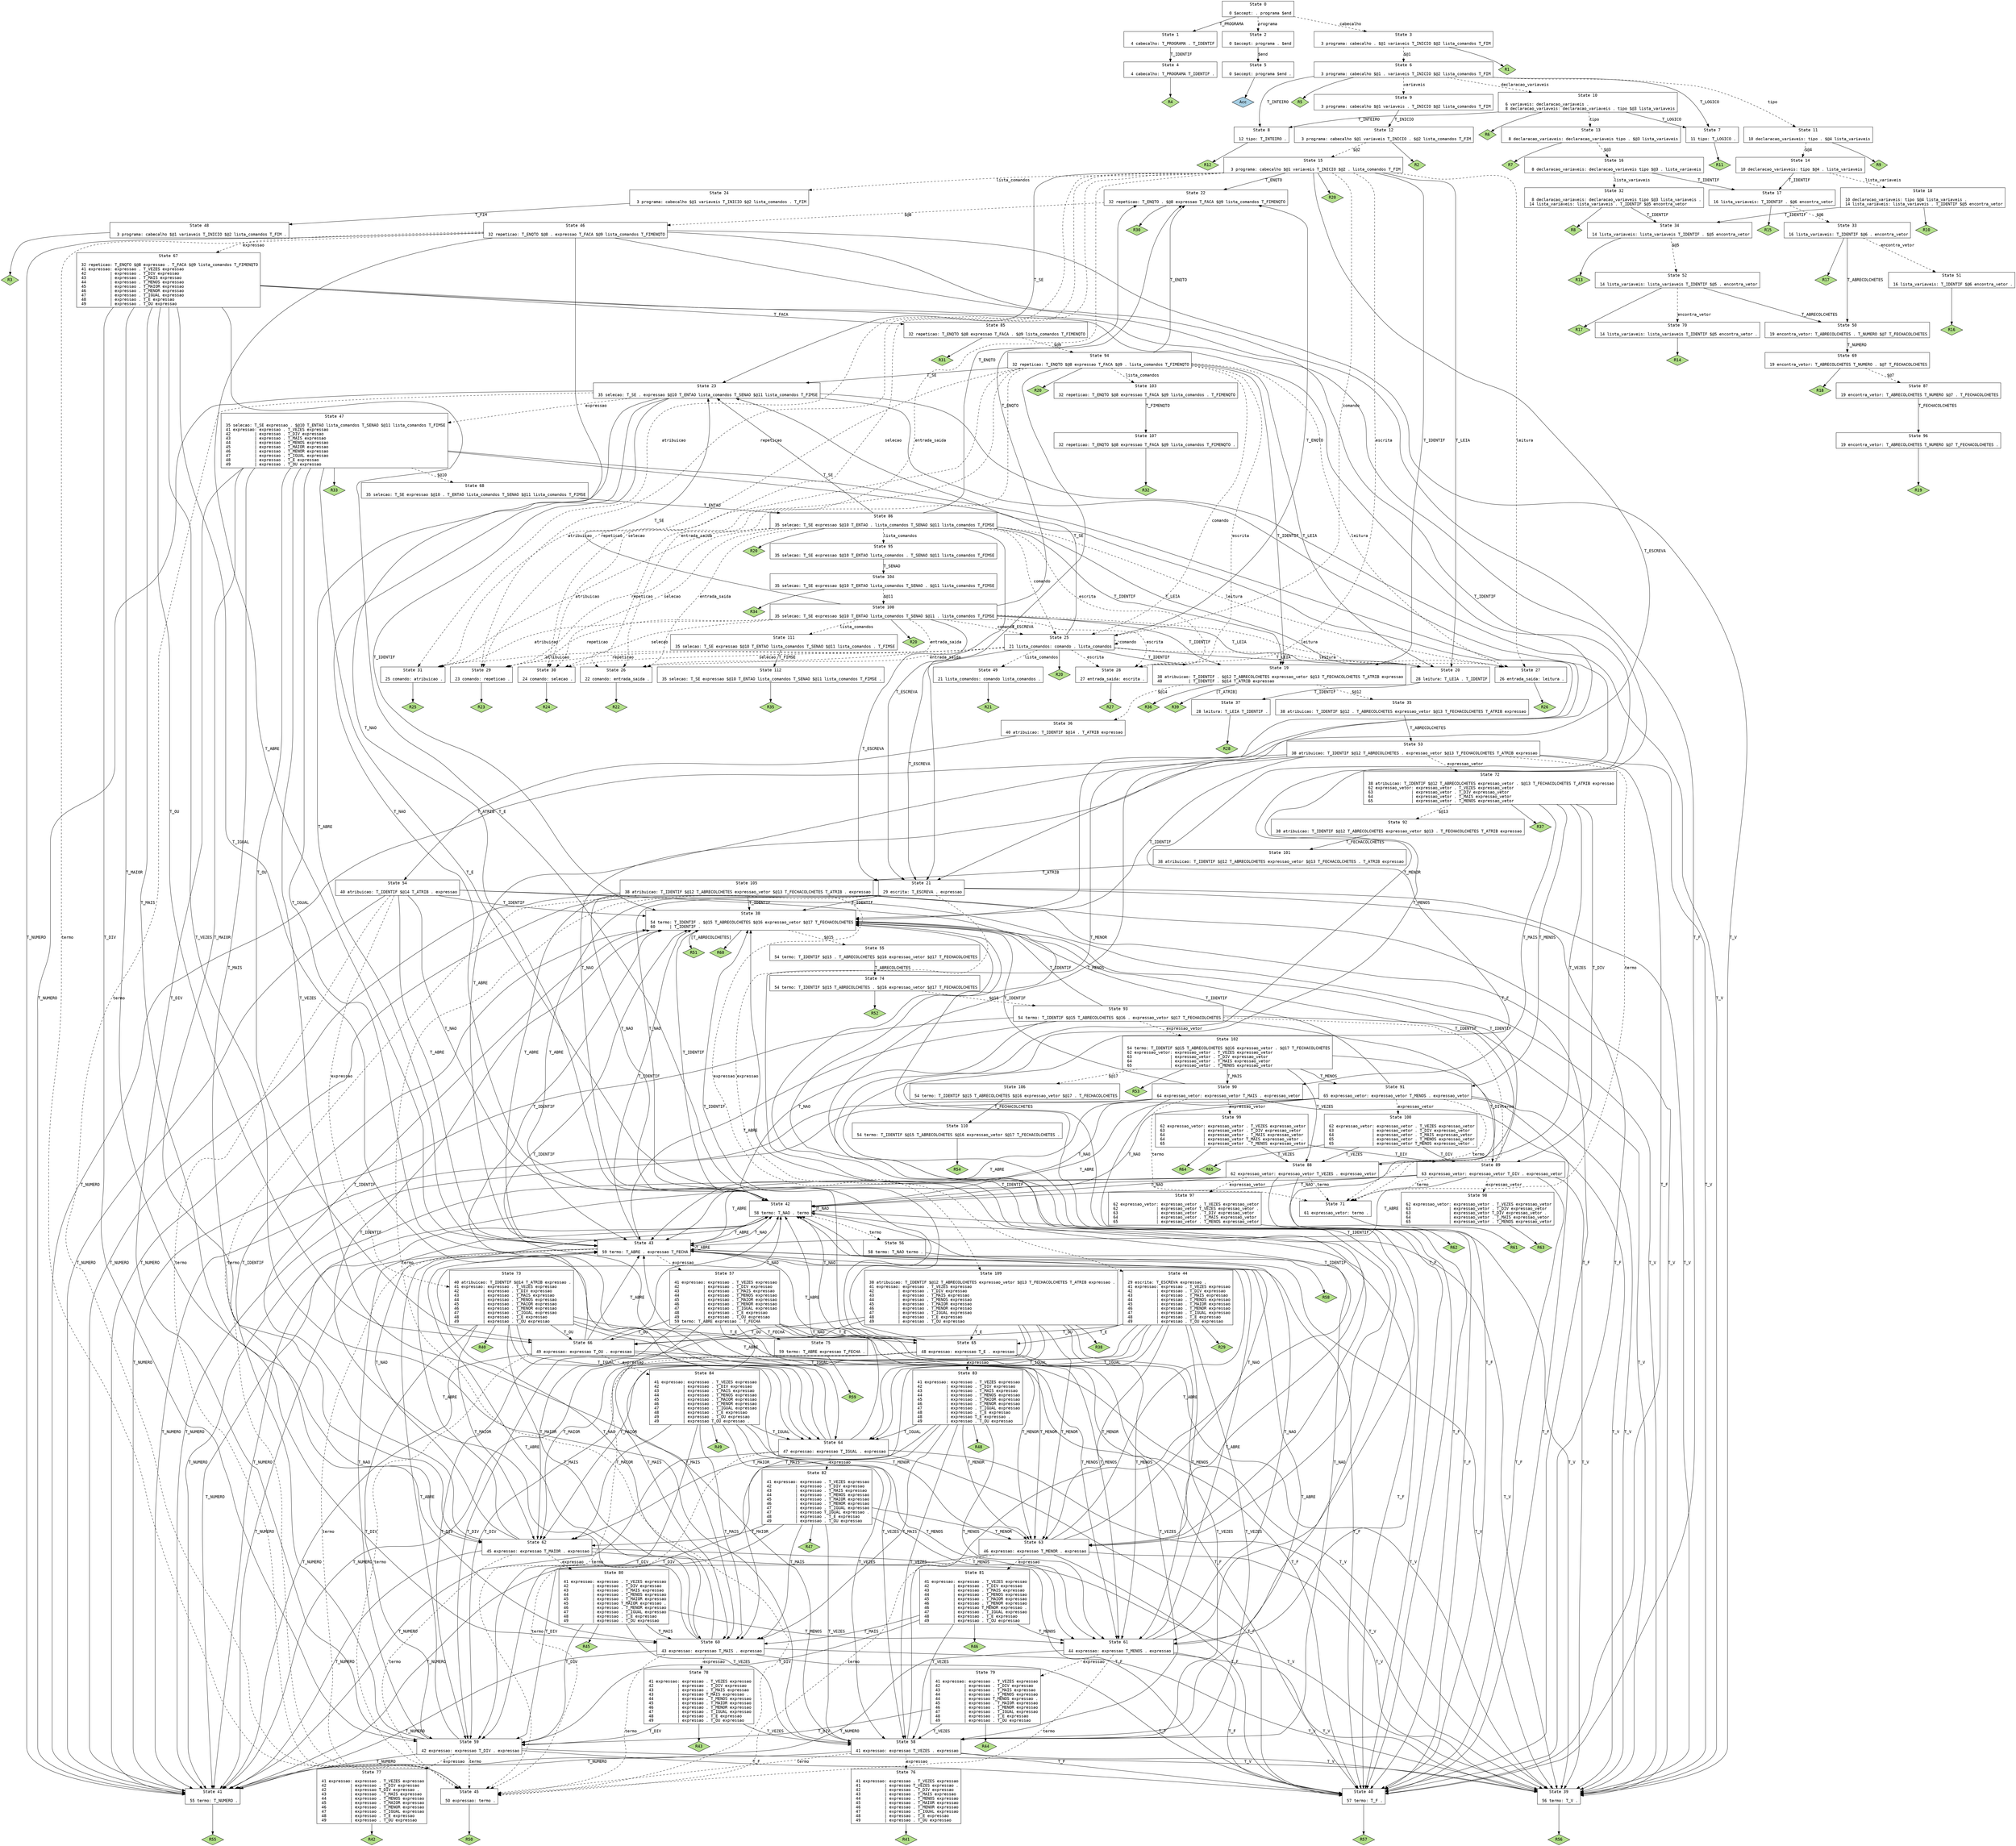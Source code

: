 // Gerado por GNU Bison 3.0.2.
// Reportar erros para <bug-bison@gnu.org>.
// página inicial: <http://www.gnu.org/software/bison/>.

digraph "sintatico.y"
{
  node [fontname = courier, shape = box, colorscheme = paired6]
  edge [fontname = courier]

  0 [label="State 0\n\l  0 $accept: . programa $end\l"]
  0 -> 1 [style=solid label="T_PROGRAMA"]
  0 -> 2 [style=dashed label="programa"]
  0 -> 3 [style=dashed label="cabecalho"]
  1 [label="State 1\n\l  4 cabecalho: T_PROGRAMA . T_IDENTIF\l"]
  1 -> 4 [style=solid label="T_IDENTIF"]
  2 [label="State 2\n\l  0 $accept: programa . $end\l"]
  2 -> 5 [style=solid label="$end"]
  3 [label="State 3\n\l  3 programa: cabecalho . $@1 variaveis T_INICIO $@2 lista_comandos T_FIM\l"]
  3 -> 6 [style=dashed label="$@1"]
  3 -> "3R1" [style=solid]
 "3R1" [label="R1", fillcolor=3, shape=diamond, style=filled]
  4 [label="State 4\n\l  4 cabecalho: T_PROGRAMA T_IDENTIF .\l"]
  4 -> "4R4" [style=solid]
 "4R4" [label="R4", fillcolor=3, shape=diamond, style=filled]
  5 [label="State 5\n\l  0 $accept: programa $end .\l"]
  5 -> "5R0" [style=solid]
 "5R0" [label="Acc", fillcolor=1, shape=diamond, style=filled]
  6 [label="State 6\n\l  3 programa: cabecalho $@1 . variaveis T_INICIO $@2 lista_comandos T_FIM\l"]
  6 -> 7 [style=solid label="T_LOGICO"]
  6 -> 8 [style=solid label="T_INTEIRO"]
  6 -> 9 [style=dashed label="variaveis"]
  6 -> 10 [style=dashed label="declaracao_variaveis"]
  6 -> 11 [style=dashed label="tipo"]
  6 -> "6R5" [style=solid]
 "6R5" [label="R5", fillcolor=3, shape=diamond, style=filled]
  7 [label="State 7\n\l 11 tipo: T_LOGICO .\l"]
  7 -> "7R11" [style=solid]
 "7R11" [label="R11", fillcolor=3, shape=diamond, style=filled]
  8 [label="State 8\n\l 12 tipo: T_INTEIRO .\l"]
  8 -> "8R12" [style=solid]
 "8R12" [label="R12", fillcolor=3, shape=diamond, style=filled]
  9 [label="State 9\n\l  3 programa: cabecalho $@1 variaveis . T_INICIO $@2 lista_comandos T_FIM\l"]
  9 -> 12 [style=solid label="T_INICIO"]
  10 [label="State 10\n\l  6 variaveis: declaracao_variaveis .\l  8 declaracao_variaveis: declaracao_variaveis . tipo $@3 lista_variaveis\l"]
  10 -> 7 [style=solid label="T_LOGICO"]
  10 -> 8 [style=solid label="T_INTEIRO"]
  10 -> 13 [style=dashed label="tipo"]
  10 -> "10R6" [style=solid]
 "10R6" [label="R6", fillcolor=3, shape=diamond, style=filled]
  11 [label="State 11\n\l 10 declaracao_variaveis: tipo . $@4 lista_variaveis\l"]
  11 -> 14 [style=dashed label="$@4"]
  11 -> "11R9" [style=solid]
 "11R9" [label="R9", fillcolor=3, shape=diamond, style=filled]
  12 [label="State 12\n\l  3 programa: cabecalho $@1 variaveis T_INICIO . $@2 lista_comandos T_FIM\l"]
  12 -> 15 [style=dashed label="$@2"]
  12 -> "12R2" [style=solid]
 "12R2" [label="R2", fillcolor=3, shape=diamond, style=filled]
  13 [label="State 13\n\l  8 declaracao_variaveis: declaracao_variaveis tipo . $@3 lista_variaveis\l"]
  13 -> 16 [style=dashed label="$@3"]
  13 -> "13R7" [style=solid]
 "13R7" [label="R7", fillcolor=3, shape=diamond, style=filled]
  14 [label="State 14\n\l 10 declaracao_variaveis: tipo $@4 . lista_variaveis\l"]
  14 -> 17 [style=solid label="T_IDENTIF"]
  14 -> 18 [style=dashed label="lista_variaveis"]
  15 [label="State 15\n\l  3 programa: cabecalho $@1 variaveis T_INICIO $@2 . lista_comandos T_FIM\l"]
  15 -> 19 [style=solid label="T_IDENTIF"]
  15 -> 20 [style=solid label="T_LEIA"]
  15 -> 21 [style=solid label="T_ESCREVA"]
  15 -> 22 [style=solid label="T_ENQTO"]
  15 -> 23 [style=solid label="T_SE"]
  15 -> 24 [style=dashed label="lista_comandos"]
  15 -> 25 [style=dashed label="comando"]
  15 -> 26 [style=dashed label="entrada_saida"]
  15 -> 27 [style=dashed label="leitura"]
  15 -> 28 [style=dashed label="escrita"]
  15 -> 29 [style=dashed label="repeticao"]
  15 -> 30 [style=dashed label="selecao"]
  15 -> 31 [style=dashed label="atribuicao"]
  15 -> "15R20" [style=solid]
 "15R20" [label="R20", fillcolor=3, shape=diamond, style=filled]
  16 [label="State 16\n\l  8 declaracao_variaveis: declaracao_variaveis tipo $@3 . lista_variaveis\l"]
  16 -> 17 [style=solid label="T_IDENTIF"]
  16 -> 32 [style=dashed label="lista_variaveis"]
  17 [label="State 17\n\l 16 lista_variaveis: T_IDENTIF . $@6 encontra_vetor\l"]
  17 -> 33 [style=dashed label="$@6"]
  17 -> "17R15" [style=solid]
 "17R15" [label="R15", fillcolor=3, shape=diamond, style=filled]
  18 [label="State 18\n\l 10 declaracao_variaveis: tipo $@4 lista_variaveis .\l 14 lista_variaveis: lista_variaveis . T_IDENTIF $@5 encontra_vetor\l"]
  18 -> 34 [style=solid label="T_IDENTIF"]
  18 -> "18R10" [style=solid]
 "18R10" [label="R10", fillcolor=3, shape=diamond, style=filled]
  19 [label="State 19\n\l 38 atribuicao: T_IDENTIF . $@12 T_ABRECOLCHETES expressao_vetor $@13 T_FECHACOLCHETES T_ATRIB expressao\l 40           | T_IDENTIF . $@14 T_ATRIB expressao\l"]
  19 -> 35 [style=dashed label="$@12"]
  19 -> 36 [style=dashed label="$@14"]
  19 -> "19R36" [style=solid]
 "19R36" [label="R36", fillcolor=3, shape=diamond, style=filled]
  19 -> "19R39" [label="[T_ATRIB]", style=solid]
 "19R39" [label="R39", fillcolor=3, shape=diamond, style=filled]
  20 [label="State 20\n\l 28 leitura: T_LEIA . T_IDENTIF\l"]
  20 -> 37 [style=solid label="T_IDENTIF"]
  21 [label="State 21\n\l 29 escrita: T_ESCREVA . expressao\l"]
  21 -> 38 [style=solid label="T_IDENTIF"]
  21 -> 39 [style=solid label="T_V"]
  21 -> 40 [style=solid label="T_F"]
  21 -> 41 [style=solid label="T_NUMERO"]
  21 -> 42 [style=solid label="T_NAO"]
  21 -> 43 [style=solid label="T_ABRE"]
  21 -> 44 [style=dashed label="expressao"]
  21 -> 45 [style=dashed label="termo"]
  22 [label="State 22\n\l 32 repeticao: T_ENQTO . $@8 expressao T_FACA $@9 lista_comandos T_FIMENQTO\l"]
  22 -> 46 [style=dashed label="$@8"]
  22 -> "22R30" [style=solid]
 "22R30" [label="R30", fillcolor=3, shape=diamond, style=filled]
  23 [label="State 23\n\l 35 selecao: T_SE . expressao $@10 T_ENTAO lista_comandos T_SENAO $@11 lista_comandos T_FIMSE\l"]
  23 -> 38 [style=solid label="T_IDENTIF"]
  23 -> 39 [style=solid label="T_V"]
  23 -> 40 [style=solid label="T_F"]
  23 -> 41 [style=solid label="T_NUMERO"]
  23 -> 42 [style=solid label="T_NAO"]
  23 -> 43 [style=solid label="T_ABRE"]
  23 -> 47 [style=dashed label="expressao"]
  23 -> 45 [style=dashed label="termo"]
  24 [label="State 24\n\l  3 programa: cabecalho $@1 variaveis T_INICIO $@2 lista_comandos . T_FIM\l"]
  24 -> 48 [style=solid label="T_FIM"]
  25 [label="State 25\n\l 21 lista_comandos: comando . lista_comandos\l"]
  25 -> 19 [style=solid label="T_IDENTIF"]
  25 -> 20 [style=solid label="T_LEIA"]
  25 -> 21 [style=solid label="T_ESCREVA"]
  25 -> 22 [style=solid label="T_ENQTO"]
  25 -> 23 [style=solid label="T_SE"]
  25 -> 49 [style=dashed label="lista_comandos"]
  25 -> 25 [style=dashed label="comando"]
  25 -> 26 [style=dashed label="entrada_saida"]
  25 -> 27 [style=dashed label="leitura"]
  25 -> 28 [style=dashed label="escrita"]
  25 -> 29 [style=dashed label="repeticao"]
  25 -> 30 [style=dashed label="selecao"]
  25 -> 31 [style=dashed label="atribuicao"]
  25 -> "25R20" [style=solid]
 "25R20" [label="R20", fillcolor=3, shape=diamond, style=filled]
  26 [label="State 26\n\l 22 comando: entrada_saida .\l"]
  26 -> "26R22" [style=solid]
 "26R22" [label="R22", fillcolor=3, shape=diamond, style=filled]
  27 [label="State 27\n\l 26 entrada_saida: leitura .\l"]
  27 -> "27R26" [style=solid]
 "27R26" [label="R26", fillcolor=3, shape=diamond, style=filled]
  28 [label="State 28\n\l 27 entrada_saida: escrita .\l"]
  28 -> "28R27" [style=solid]
 "28R27" [label="R27", fillcolor=3, shape=diamond, style=filled]
  29 [label="State 29\n\l 23 comando: repeticao .\l"]
  29 -> "29R23" [style=solid]
 "29R23" [label="R23", fillcolor=3, shape=diamond, style=filled]
  30 [label="State 30\n\l 24 comando: selecao .\l"]
  30 -> "30R24" [style=solid]
 "30R24" [label="R24", fillcolor=3, shape=diamond, style=filled]
  31 [label="State 31\n\l 25 comando: atribuicao .\l"]
  31 -> "31R25" [style=solid]
 "31R25" [label="R25", fillcolor=3, shape=diamond, style=filled]
  32 [label="State 32\n\l  8 declaracao_variaveis: declaracao_variaveis tipo $@3 lista_variaveis .\l 14 lista_variaveis: lista_variaveis . T_IDENTIF $@5 encontra_vetor\l"]
  32 -> 34 [style=solid label="T_IDENTIF"]
  32 -> "32R8" [style=solid]
 "32R8" [label="R8", fillcolor=3, shape=diamond, style=filled]
  33 [label="State 33\n\l 16 lista_variaveis: T_IDENTIF $@6 . encontra_vetor\l"]
  33 -> 50 [style=solid label="T_ABRECOLCHETES"]
  33 -> 51 [style=dashed label="encontra_vetor"]
  33 -> "33R17" [style=solid]
 "33R17" [label="R17", fillcolor=3, shape=diamond, style=filled]
  34 [label="State 34\n\l 14 lista_variaveis: lista_variaveis T_IDENTIF . $@5 encontra_vetor\l"]
  34 -> 52 [style=dashed label="$@5"]
  34 -> "34R13" [style=solid]
 "34R13" [label="R13", fillcolor=3, shape=diamond, style=filled]
  35 [label="State 35\n\l 38 atribuicao: T_IDENTIF $@12 . T_ABRECOLCHETES expressao_vetor $@13 T_FECHACOLCHETES T_ATRIB expressao\l"]
  35 -> 53 [style=solid label="T_ABRECOLCHETES"]
  36 [label="State 36\n\l 40 atribuicao: T_IDENTIF $@14 . T_ATRIB expressao\l"]
  36 -> 54 [style=solid label="T_ATRIB"]
  37 [label="State 37\n\l 28 leitura: T_LEIA T_IDENTIF .\l"]
  37 -> "37R28" [style=solid]
 "37R28" [label="R28", fillcolor=3, shape=diamond, style=filled]
  38 [label="State 38\n\l 54 termo: T_IDENTIF . $@15 T_ABRECOLCHETES $@16 expressao_vetor $@17 T_FECHACOLCHETES\l 60      | T_IDENTIF .\l"]
  38 -> 55 [style=dashed label="$@15"]
  38 -> "38R51" [label="[T_ABRECOLCHETES]", style=solid]
 "38R51" [label="R51", fillcolor=3, shape=diamond, style=filled]
  38 -> "38R60" [style=solid]
 "38R60" [label="R60", fillcolor=3, shape=diamond, style=filled]
  39 [label="State 39\n\l 56 termo: T_V .\l"]
  39 -> "39R56" [style=solid]
 "39R56" [label="R56", fillcolor=3, shape=diamond, style=filled]
  40 [label="State 40\n\l 57 termo: T_F .\l"]
  40 -> "40R57" [style=solid]
 "40R57" [label="R57", fillcolor=3, shape=diamond, style=filled]
  41 [label="State 41\n\l 55 termo: T_NUMERO .\l"]
  41 -> "41R55" [style=solid]
 "41R55" [label="R55", fillcolor=3, shape=diamond, style=filled]
  42 [label="State 42\n\l 58 termo: T_NAO . termo\l"]
  42 -> 38 [style=solid label="T_IDENTIF"]
  42 -> 39 [style=solid label="T_V"]
  42 -> 40 [style=solid label="T_F"]
  42 -> 41 [style=solid label="T_NUMERO"]
  42 -> 42 [style=solid label="T_NAO"]
  42 -> 43 [style=solid label="T_ABRE"]
  42 -> 56 [style=dashed label="termo"]
  43 [label="State 43\n\l 59 termo: T_ABRE . expressao T_FECHA\l"]
  43 -> 38 [style=solid label="T_IDENTIF"]
  43 -> 39 [style=solid label="T_V"]
  43 -> 40 [style=solid label="T_F"]
  43 -> 41 [style=solid label="T_NUMERO"]
  43 -> 42 [style=solid label="T_NAO"]
  43 -> 43 [style=solid label="T_ABRE"]
  43 -> 57 [style=dashed label="expressao"]
  43 -> 45 [style=dashed label="termo"]
  44 [label="State 44\n\l 29 escrita: T_ESCREVA expressao .\l 41 expressao: expressao . T_VEZES expressao\l 42          | expressao . T_DIV expressao\l 43          | expressao . T_MAIS expressao\l 44          | expressao . T_MENOS expressao\l 45          | expressao . T_MAIOR expressao\l 46          | expressao . T_MENOR expressao\l 47          | expressao . T_IGUAL expressao\l 48          | expressao . T_E expressao\l 49          | expressao . T_OU expressao\l"]
  44 -> 58 [style=solid label="T_VEZES"]
  44 -> 59 [style=solid label="T_DIV"]
  44 -> 60 [style=solid label="T_MAIS"]
  44 -> 61 [style=solid label="T_MENOS"]
  44 -> 62 [style=solid label="T_MAIOR"]
  44 -> 63 [style=solid label="T_MENOR"]
  44 -> 64 [style=solid label="T_IGUAL"]
  44 -> 65 [style=solid label="T_E"]
  44 -> 66 [style=solid label="T_OU"]
  44 -> "44R29" [style=solid]
 "44R29" [label="R29", fillcolor=3, shape=diamond, style=filled]
  45 [label="State 45\n\l 50 expressao: termo .\l"]
  45 -> "45R50" [style=solid]
 "45R50" [label="R50", fillcolor=3, shape=diamond, style=filled]
  46 [label="State 46\n\l 32 repeticao: T_ENQTO $@8 . expressao T_FACA $@9 lista_comandos T_FIMENQTO\l"]
  46 -> 38 [style=solid label="T_IDENTIF"]
  46 -> 39 [style=solid label="T_V"]
  46 -> 40 [style=solid label="T_F"]
  46 -> 41 [style=solid label="T_NUMERO"]
  46 -> 42 [style=solid label="T_NAO"]
  46 -> 43 [style=solid label="T_ABRE"]
  46 -> 67 [style=dashed label="expressao"]
  46 -> 45 [style=dashed label="termo"]
  47 [label="State 47\n\l 35 selecao: T_SE expressao . $@10 T_ENTAO lista_comandos T_SENAO $@11 lista_comandos T_FIMSE\l 41 expressao: expressao . T_VEZES expressao\l 42          | expressao . T_DIV expressao\l 43          | expressao . T_MAIS expressao\l 44          | expressao . T_MENOS expressao\l 45          | expressao . T_MAIOR expressao\l 46          | expressao . T_MENOR expressao\l 47          | expressao . T_IGUAL expressao\l 48          | expressao . T_E expressao\l 49          | expressao . T_OU expressao\l"]
  47 -> 58 [style=solid label="T_VEZES"]
  47 -> 59 [style=solid label="T_DIV"]
  47 -> 60 [style=solid label="T_MAIS"]
  47 -> 61 [style=solid label="T_MENOS"]
  47 -> 62 [style=solid label="T_MAIOR"]
  47 -> 63 [style=solid label="T_MENOR"]
  47 -> 64 [style=solid label="T_IGUAL"]
  47 -> 65 [style=solid label="T_E"]
  47 -> 66 [style=solid label="T_OU"]
  47 -> 68 [style=dashed label="$@10"]
  47 -> "47R33" [style=solid]
 "47R33" [label="R33", fillcolor=3, shape=diamond, style=filled]
  48 [label="State 48\n\l  3 programa: cabecalho $@1 variaveis T_INICIO $@2 lista_comandos T_FIM .\l"]
  48 -> "48R3" [style=solid]
 "48R3" [label="R3", fillcolor=3, shape=diamond, style=filled]
  49 [label="State 49\n\l 21 lista_comandos: comando lista_comandos .\l"]
  49 -> "49R21" [style=solid]
 "49R21" [label="R21", fillcolor=3, shape=diamond, style=filled]
  50 [label="State 50\n\l 19 encontra_vetor: T_ABRECOLCHETES . T_NUMERO $@7 T_FECHACOLCHETES\l"]
  50 -> 69 [style=solid label="T_NUMERO"]
  51 [label="State 51\n\l 16 lista_variaveis: T_IDENTIF $@6 encontra_vetor .\l"]
  51 -> "51R16" [style=solid]
 "51R16" [label="R16", fillcolor=3, shape=diamond, style=filled]
  52 [label="State 52\n\l 14 lista_variaveis: lista_variaveis T_IDENTIF $@5 . encontra_vetor\l"]
  52 -> 50 [style=solid label="T_ABRECOLCHETES"]
  52 -> 70 [style=dashed label="encontra_vetor"]
  52 -> "52R17" [style=solid]
 "52R17" [label="R17", fillcolor=3, shape=diamond, style=filled]
  53 [label="State 53\n\l 38 atribuicao: T_IDENTIF $@12 T_ABRECOLCHETES . expressao_vetor $@13 T_FECHACOLCHETES T_ATRIB expressao\l"]
  53 -> 38 [style=solid label="T_IDENTIF"]
  53 -> 39 [style=solid label="T_V"]
  53 -> 40 [style=solid label="T_F"]
  53 -> 41 [style=solid label="T_NUMERO"]
  53 -> 42 [style=solid label="T_NAO"]
  53 -> 43 [style=solid label="T_ABRE"]
  53 -> 71 [style=dashed label="termo"]
  53 -> 72 [style=dashed label="expressao_vetor"]
  54 [label="State 54\n\l 40 atribuicao: T_IDENTIF $@14 T_ATRIB . expressao\l"]
  54 -> 38 [style=solid label="T_IDENTIF"]
  54 -> 39 [style=solid label="T_V"]
  54 -> 40 [style=solid label="T_F"]
  54 -> 41 [style=solid label="T_NUMERO"]
  54 -> 42 [style=solid label="T_NAO"]
  54 -> 43 [style=solid label="T_ABRE"]
  54 -> 73 [style=dashed label="expressao"]
  54 -> 45 [style=dashed label="termo"]
  55 [label="State 55\n\l 54 termo: T_IDENTIF $@15 . T_ABRECOLCHETES $@16 expressao_vetor $@17 T_FECHACOLCHETES\l"]
  55 -> 74 [style=solid label="T_ABRECOLCHETES"]
  56 [label="State 56\n\l 58 termo: T_NAO termo .\l"]
  56 -> "56R58" [style=solid]
 "56R58" [label="R58", fillcolor=3, shape=diamond, style=filled]
  57 [label="State 57\n\l 41 expressao: expressao . T_VEZES expressao\l 42          | expressao . T_DIV expressao\l 43          | expressao . T_MAIS expressao\l 44          | expressao . T_MENOS expressao\l 45          | expressao . T_MAIOR expressao\l 46          | expressao . T_MENOR expressao\l 47          | expressao . T_IGUAL expressao\l 48          | expressao . T_E expressao\l 49          | expressao . T_OU expressao\l 59 termo: T_ABRE expressao . T_FECHA\l"]
  57 -> 58 [style=solid label="T_VEZES"]
  57 -> 59 [style=solid label="T_DIV"]
  57 -> 60 [style=solid label="T_MAIS"]
  57 -> 61 [style=solid label="T_MENOS"]
  57 -> 62 [style=solid label="T_MAIOR"]
  57 -> 63 [style=solid label="T_MENOR"]
  57 -> 64 [style=solid label="T_IGUAL"]
  57 -> 65 [style=solid label="T_E"]
  57 -> 66 [style=solid label="T_OU"]
  57 -> 75 [style=solid label="T_FECHA"]
  58 [label="State 58\n\l 41 expressao: expressao T_VEZES . expressao\l"]
  58 -> 38 [style=solid label="T_IDENTIF"]
  58 -> 39 [style=solid label="T_V"]
  58 -> 40 [style=solid label="T_F"]
  58 -> 41 [style=solid label="T_NUMERO"]
  58 -> 42 [style=solid label="T_NAO"]
  58 -> 43 [style=solid label="T_ABRE"]
  58 -> 76 [style=dashed label="expressao"]
  58 -> 45 [style=dashed label="termo"]
  59 [label="State 59\n\l 42 expressao: expressao T_DIV . expressao\l"]
  59 -> 38 [style=solid label="T_IDENTIF"]
  59 -> 39 [style=solid label="T_V"]
  59 -> 40 [style=solid label="T_F"]
  59 -> 41 [style=solid label="T_NUMERO"]
  59 -> 42 [style=solid label="T_NAO"]
  59 -> 43 [style=solid label="T_ABRE"]
  59 -> 77 [style=dashed label="expressao"]
  59 -> 45 [style=dashed label="termo"]
  60 [label="State 60\n\l 43 expressao: expressao T_MAIS . expressao\l"]
  60 -> 38 [style=solid label="T_IDENTIF"]
  60 -> 39 [style=solid label="T_V"]
  60 -> 40 [style=solid label="T_F"]
  60 -> 41 [style=solid label="T_NUMERO"]
  60 -> 42 [style=solid label="T_NAO"]
  60 -> 43 [style=solid label="T_ABRE"]
  60 -> 78 [style=dashed label="expressao"]
  60 -> 45 [style=dashed label="termo"]
  61 [label="State 61\n\l 44 expressao: expressao T_MENOS . expressao\l"]
  61 -> 38 [style=solid label="T_IDENTIF"]
  61 -> 39 [style=solid label="T_V"]
  61 -> 40 [style=solid label="T_F"]
  61 -> 41 [style=solid label="T_NUMERO"]
  61 -> 42 [style=solid label="T_NAO"]
  61 -> 43 [style=solid label="T_ABRE"]
  61 -> 79 [style=dashed label="expressao"]
  61 -> 45 [style=dashed label="termo"]
  62 [label="State 62\n\l 45 expressao: expressao T_MAIOR . expressao\l"]
  62 -> 38 [style=solid label="T_IDENTIF"]
  62 -> 39 [style=solid label="T_V"]
  62 -> 40 [style=solid label="T_F"]
  62 -> 41 [style=solid label="T_NUMERO"]
  62 -> 42 [style=solid label="T_NAO"]
  62 -> 43 [style=solid label="T_ABRE"]
  62 -> 80 [style=dashed label="expressao"]
  62 -> 45 [style=dashed label="termo"]
  63 [label="State 63\n\l 46 expressao: expressao T_MENOR . expressao\l"]
  63 -> 38 [style=solid label="T_IDENTIF"]
  63 -> 39 [style=solid label="T_V"]
  63 -> 40 [style=solid label="T_F"]
  63 -> 41 [style=solid label="T_NUMERO"]
  63 -> 42 [style=solid label="T_NAO"]
  63 -> 43 [style=solid label="T_ABRE"]
  63 -> 81 [style=dashed label="expressao"]
  63 -> 45 [style=dashed label="termo"]
  64 [label="State 64\n\l 47 expressao: expressao T_IGUAL . expressao\l"]
  64 -> 38 [style=solid label="T_IDENTIF"]
  64 -> 39 [style=solid label="T_V"]
  64 -> 40 [style=solid label="T_F"]
  64 -> 41 [style=solid label="T_NUMERO"]
  64 -> 42 [style=solid label="T_NAO"]
  64 -> 43 [style=solid label="T_ABRE"]
  64 -> 82 [style=dashed label="expressao"]
  64 -> 45 [style=dashed label="termo"]
  65 [label="State 65\n\l 48 expressao: expressao T_E . expressao\l"]
  65 -> 38 [style=solid label="T_IDENTIF"]
  65 -> 39 [style=solid label="T_V"]
  65 -> 40 [style=solid label="T_F"]
  65 -> 41 [style=solid label="T_NUMERO"]
  65 -> 42 [style=solid label="T_NAO"]
  65 -> 43 [style=solid label="T_ABRE"]
  65 -> 83 [style=dashed label="expressao"]
  65 -> 45 [style=dashed label="termo"]
  66 [label="State 66\n\l 49 expressao: expressao T_OU . expressao\l"]
  66 -> 38 [style=solid label="T_IDENTIF"]
  66 -> 39 [style=solid label="T_V"]
  66 -> 40 [style=solid label="T_F"]
  66 -> 41 [style=solid label="T_NUMERO"]
  66 -> 42 [style=solid label="T_NAO"]
  66 -> 43 [style=solid label="T_ABRE"]
  66 -> 84 [style=dashed label="expressao"]
  66 -> 45 [style=dashed label="termo"]
  67 [label="State 67\n\l 32 repeticao: T_ENQTO $@8 expressao . T_FACA $@9 lista_comandos T_FIMENQTO\l 41 expressao: expressao . T_VEZES expressao\l 42          | expressao . T_DIV expressao\l 43          | expressao . T_MAIS expressao\l 44          | expressao . T_MENOS expressao\l 45          | expressao . T_MAIOR expressao\l 46          | expressao . T_MENOR expressao\l 47          | expressao . T_IGUAL expressao\l 48          | expressao . T_E expressao\l 49          | expressao . T_OU expressao\l"]
  67 -> 85 [style=solid label="T_FACA"]
  67 -> 58 [style=solid label="T_VEZES"]
  67 -> 59 [style=solid label="T_DIV"]
  67 -> 60 [style=solid label="T_MAIS"]
  67 -> 61 [style=solid label="T_MENOS"]
  67 -> 62 [style=solid label="T_MAIOR"]
  67 -> 63 [style=solid label="T_MENOR"]
  67 -> 64 [style=solid label="T_IGUAL"]
  67 -> 65 [style=solid label="T_E"]
  67 -> 66 [style=solid label="T_OU"]
  68 [label="State 68\n\l 35 selecao: T_SE expressao $@10 . T_ENTAO lista_comandos T_SENAO $@11 lista_comandos T_FIMSE\l"]
  68 -> 86 [style=solid label="T_ENTAO"]
  69 [label="State 69\n\l 19 encontra_vetor: T_ABRECOLCHETES T_NUMERO . $@7 T_FECHACOLCHETES\l"]
  69 -> 87 [style=dashed label="$@7"]
  69 -> "69R18" [style=solid]
 "69R18" [label="R18", fillcolor=3, shape=diamond, style=filled]
  70 [label="State 70\n\l 14 lista_variaveis: lista_variaveis T_IDENTIF $@5 encontra_vetor .\l"]
  70 -> "70R14" [style=solid]
 "70R14" [label="R14", fillcolor=3, shape=diamond, style=filled]
  71 [label="State 71\n\l 61 expressao_vetor: termo .\l"]
  71 -> "71R61" [style=solid]
 "71R61" [label="R61", fillcolor=3, shape=diamond, style=filled]
  72 [label="State 72\n\l 38 atribuicao: T_IDENTIF $@12 T_ABRECOLCHETES expressao_vetor . $@13 T_FECHACOLCHETES T_ATRIB expressao\l 62 expressao_vetor: expressao_vetor . T_VEZES expressao_vetor\l 63                | expressao_vetor . T_DIV expressao_vetor\l 64                | expressao_vetor . T_MAIS expressao_vetor\l 65                | expressao_vetor . T_MENOS expressao_vetor\l"]
  72 -> 88 [style=solid label="T_VEZES"]
  72 -> 89 [style=solid label="T_DIV"]
  72 -> 90 [style=solid label="T_MAIS"]
  72 -> 91 [style=solid label="T_MENOS"]
  72 -> 92 [style=dashed label="$@13"]
  72 -> "72R37" [style=solid]
 "72R37" [label="R37", fillcolor=3, shape=diamond, style=filled]
  73 [label="State 73\n\l 40 atribuicao: T_IDENTIF $@14 T_ATRIB expressao .\l 41 expressao: expressao . T_VEZES expressao\l 42          | expressao . T_DIV expressao\l 43          | expressao . T_MAIS expressao\l 44          | expressao . T_MENOS expressao\l 45          | expressao . T_MAIOR expressao\l 46          | expressao . T_MENOR expressao\l 47          | expressao . T_IGUAL expressao\l 48          | expressao . T_E expressao\l 49          | expressao . T_OU expressao\l"]
  73 -> 58 [style=solid label="T_VEZES"]
  73 -> 59 [style=solid label="T_DIV"]
  73 -> 60 [style=solid label="T_MAIS"]
  73 -> 61 [style=solid label="T_MENOS"]
  73 -> 62 [style=solid label="T_MAIOR"]
  73 -> 63 [style=solid label="T_MENOR"]
  73 -> 64 [style=solid label="T_IGUAL"]
  73 -> 65 [style=solid label="T_E"]
  73 -> 66 [style=solid label="T_OU"]
  73 -> "73R40" [style=solid]
 "73R40" [label="R40", fillcolor=3, shape=diamond, style=filled]
  74 [label="State 74\n\l 54 termo: T_IDENTIF $@15 T_ABRECOLCHETES . $@16 expressao_vetor $@17 T_FECHACOLCHETES\l"]
  74 -> 93 [style=dashed label="$@16"]
  74 -> "74R52" [style=solid]
 "74R52" [label="R52", fillcolor=3, shape=diamond, style=filled]
  75 [label="State 75\n\l 59 termo: T_ABRE expressao T_FECHA .\l"]
  75 -> "75R59" [style=solid]
 "75R59" [label="R59", fillcolor=3, shape=diamond, style=filled]
  76 [label="State 76\n\l 41 expressao: expressao . T_VEZES expressao\l 41          | expressao T_VEZES expressao .\l 42          | expressao . T_DIV expressao\l 43          | expressao . T_MAIS expressao\l 44          | expressao . T_MENOS expressao\l 45          | expressao . T_MAIOR expressao\l 46          | expressao . T_MENOR expressao\l 47          | expressao . T_IGUAL expressao\l 48          | expressao . T_E expressao\l 49          | expressao . T_OU expressao\l"]
  76 -> "76R41" [style=solid]
 "76R41" [label="R41", fillcolor=3, shape=diamond, style=filled]
  77 [label="State 77\n\l 41 expressao: expressao . T_VEZES expressao\l 42          | expressao . T_DIV expressao\l 42          | expressao T_DIV expressao .\l 43          | expressao . T_MAIS expressao\l 44          | expressao . T_MENOS expressao\l 45          | expressao . T_MAIOR expressao\l 46          | expressao . T_MENOR expressao\l 47          | expressao . T_IGUAL expressao\l 48          | expressao . T_E expressao\l 49          | expressao . T_OU expressao\l"]
  77 -> "77R42" [style=solid]
 "77R42" [label="R42", fillcolor=3, shape=diamond, style=filled]
  78 [label="State 78\n\l 41 expressao: expressao . T_VEZES expressao\l 42          | expressao . T_DIV expressao\l 43          | expressao . T_MAIS expressao\l 43          | expressao T_MAIS expressao .\l 44          | expressao . T_MENOS expressao\l 45          | expressao . T_MAIOR expressao\l 46          | expressao . T_MENOR expressao\l 47          | expressao . T_IGUAL expressao\l 48          | expressao . T_E expressao\l 49          | expressao . T_OU expressao\l"]
  78 -> 58 [style=solid label="T_VEZES"]
  78 -> 59 [style=solid label="T_DIV"]
  78 -> "78R43" [style=solid]
 "78R43" [label="R43", fillcolor=3, shape=diamond, style=filled]
  79 [label="State 79\n\l 41 expressao: expressao . T_VEZES expressao\l 42          | expressao . T_DIV expressao\l 43          | expressao . T_MAIS expressao\l 44          | expressao . T_MENOS expressao\l 44          | expressao T_MENOS expressao .\l 45          | expressao . T_MAIOR expressao\l 46          | expressao . T_MENOR expressao\l 47          | expressao . T_IGUAL expressao\l 48          | expressao . T_E expressao\l 49          | expressao . T_OU expressao\l"]
  79 -> 58 [style=solid label="T_VEZES"]
  79 -> 59 [style=solid label="T_DIV"]
  79 -> "79R44" [style=solid]
 "79R44" [label="R44", fillcolor=3, shape=diamond, style=filled]
  80 [label="State 80\n\l 41 expressao: expressao . T_VEZES expressao\l 42          | expressao . T_DIV expressao\l 43          | expressao . T_MAIS expressao\l 44          | expressao . T_MENOS expressao\l 45          | expressao . T_MAIOR expressao\l 45          | expressao T_MAIOR expressao .\l 46          | expressao . T_MENOR expressao\l 47          | expressao . T_IGUAL expressao\l 48          | expressao . T_E expressao\l 49          | expressao . T_OU expressao\l"]
  80 -> 58 [style=solid label="T_VEZES"]
  80 -> 59 [style=solid label="T_DIV"]
  80 -> 60 [style=solid label="T_MAIS"]
  80 -> 61 [style=solid label="T_MENOS"]
  80 -> "80R45" [style=solid]
 "80R45" [label="R45", fillcolor=3, shape=diamond, style=filled]
  81 [label="State 81\n\l 41 expressao: expressao . T_VEZES expressao\l 42          | expressao . T_DIV expressao\l 43          | expressao . T_MAIS expressao\l 44          | expressao . T_MENOS expressao\l 45          | expressao . T_MAIOR expressao\l 46          | expressao . T_MENOR expressao\l 46          | expressao T_MENOR expressao .\l 47          | expressao . T_IGUAL expressao\l 48          | expressao . T_E expressao\l 49          | expressao . T_OU expressao\l"]
  81 -> 58 [style=solid label="T_VEZES"]
  81 -> 59 [style=solid label="T_DIV"]
  81 -> 60 [style=solid label="T_MAIS"]
  81 -> 61 [style=solid label="T_MENOS"]
  81 -> "81R46" [style=solid]
 "81R46" [label="R46", fillcolor=3, shape=diamond, style=filled]
  82 [label="State 82\n\l 41 expressao: expressao . T_VEZES expressao\l 42          | expressao . T_DIV expressao\l 43          | expressao . T_MAIS expressao\l 44          | expressao . T_MENOS expressao\l 45          | expressao . T_MAIOR expressao\l 46          | expressao . T_MENOR expressao\l 47          | expressao . T_IGUAL expressao\l 47          | expressao T_IGUAL expressao .\l 48          | expressao . T_E expressao\l 49          | expressao . T_OU expressao\l"]
  82 -> 58 [style=solid label="T_VEZES"]
  82 -> 59 [style=solid label="T_DIV"]
  82 -> 60 [style=solid label="T_MAIS"]
  82 -> 61 [style=solid label="T_MENOS"]
  82 -> 62 [style=solid label="T_MAIOR"]
  82 -> 63 [style=solid label="T_MENOR"]
  82 -> "82R47" [style=solid]
 "82R47" [label="R47", fillcolor=3, shape=diamond, style=filled]
  83 [label="State 83\n\l 41 expressao: expressao . T_VEZES expressao\l 42          | expressao . T_DIV expressao\l 43          | expressao . T_MAIS expressao\l 44          | expressao . T_MENOS expressao\l 45          | expressao . T_MAIOR expressao\l 46          | expressao . T_MENOR expressao\l 47          | expressao . T_IGUAL expressao\l 48          | expressao . T_E expressao\l 48          | expressao T_E expressao .\l 49          | expressao . T_OU expressao\l"]
  83 -> 58 [style=solid label="T_VEZES"]
  83 -> 59 [style=solid label="T_DIV"]
  83 -> 60 [style=solid label="T_MAIS"]
  83 -> 61 [style=solid label="T_MENOS"]
  83 -> 62 [style=solid label="T_MAIOR"]
  83 -> 63 [style=solid label="T_MENOR"]
  83 -> 64 [style=solid label="T_IGUAL"]
  83 -> "83R48" [style=solid]
 "83R48" [label="R48", fillcolor=3, shape=diamond, style=filled]
  84 [label="State 84\n\l 41 expressao: expressao . T_VEZES expressao\l 42          | expressao . T_DIV expressao\l 43          | expressao . T_MAIS expressao\l 44          | expressao . T_MENOS expressao\l 45          | expressao . T_MAIOR expressao\l 46          | expressao . T_MENOR expressao\l 47          | expressao . T_IGUAL expressao\l 48          | expressao . T_E expressao\l 49          | expressao . T_OU expressao\l 49          | expressao T_OU expressao .\l"]
  84 -> 58 [style=solid label="T_VEZES"]
  84 -> 59 [style=solid label="T_DIV"]
  84 -> 60 [style=solid label="T_MAIS"]
  84 -> 61 [style=solid label="T_MENOS"]
  84 -> 62 [style=solid label="T_MAIOR"]
  84 -> 63 [style=solid label="T_MENOR"]
  84 -> 64 [style=solid label="T_IGUAL"]
  84 -> "84R49" [style=solid]
 "84R49" [label="R49", fillcolor=3, shape=diamond, style=filled]
  85 [label="State 85\n\l 32 repeticao: T_ENQTO $@8 expressao T_FACA . $@9 lista_comandos T_FIMENQTO\l"]
  85 -> 94 [style=dashed label="$@9"]
  85 -> "85R31" [style=solid]
 "85R31" [label="R31", fillcolor=3, shape=diamond, style=filled]
  86 [label="State 86\n\l 35 selecao: T_SE expressao $@10 T_ENTAO . lista_comandos T_SENAO $@11 lista_comandos T_FIMSE\l"]
  86 -> 19 [style=solid label="T_IDENTIF"]
  86 -> 20 [style=solid label="T_LEIA"]
  86 -> 21 [style=solid label="T_ESCREVA"]
  86 -> 22 [style=solid label="T_ENQTO"]
  86 -> 23 [style=solid label="T_SE"]
  86 -> 95 [style=dashed label="lista_comandos"]
  86 -> 25 [style=dashed label="comando"]
  86 -> 26 [style=dashed label="entrada_saida"]
  86 -> 27 [style=dashed label="leitura"]
  86 -> 28 [style=dashed label="escrita"]
  86 -> 29 [style=dashed label="repeticao"]
  86 -> 30 [style=dashed label="selecao"]
  86 -> 31 [style=dashed label="atribuicao"]
  86 -> "86R20" [style=solid]
 "86R20" [label="R20", fillcolor=3, shape=diamond, style=filled]
  87 [label="State 87\n\l 19 encontra_vetor: T_ABRECOLCHETES T_NUMERO $@7 . T_FECHACOLCHETES\l"]
  87 -> 96 [style=solid label="T_FECHACOLCHETES"]
  88 [label="State 88\n\l 62 expressao_vetor: expressao_vetor T_VEZES . expressao_vetor\l"]
  88 -> 38 [style=solid label="T_IDENTIF"]
  88 -> 39 [style=solid label="T_V"]
  88 -> 40 [style=solid label="T_F"]
  88 -> 41 [style=solid label="T_NUMERO"]
  88 -> 42 [style=solid label="T_NAO"]
  88 -> 43 [style=solid label="T_ABRE"]
  88 -> 71 [style=dashed label="termo"]
  88 -> 97 [style=dashed label="expressao_vetor"]
  89 [label="State 89\n\l 63 expressao_vetor: expressao_vetor T_DIV . expressao_vetor\l"]
  89 -> 38 [style=solid label="T_IDENTIF"]
  89 -> 39 [style=solid label="T_V"]
  89 -> 40 [style=solid label="T_F"]
  89 -> 41 [style=solid label="T_NUMERO"]
  89 -> 42 [style=solid label="T_NAO"]
  89 -> 43 [style=solid label="T_ABRE"]
  89 -> 71 [style=dashed label="termo"]
  89 -> 98 [style=dashed label="expressao_vetor"]
  90 [label="State 90\n\l 64 expressao_vetor: expressao_vetor T_MAIS . expressao_vetor\l"]
  90 -> 38 [style=solid label="T_IDENTIF"]
  90 -> 39 [style=solid label="T_V"]
  90 -> 40 [style=solid label="T_F"]
  90 -> 41 [style=solid label="T_NUMERO"]
  90 -> 42 [style=solid label="T_NAO"]
  90 -> 43 [style=solid label="T_ABRE"]
  90 -> 71 [style=dashed label="termo"]
  90 -> 99 [style=dashed label="expressao_vetor"]
  91 [label="State 91\n\l 65 expressao_vetor: expressao_vetor T_MENOS . expressao_vetor\l"]
  91 -> 38 [style=solid label="T_IDENTIF"]
  91 -> 39 [style=solid label="T_V"]
  91 -> 40 [style=solid label="T_F"]
  91 -> 41 [style=solid label="T_NUMERO"]
  91 -> 42 [style=solid label="T_NAO"]
  91 -> 43 [style=solid label="T_ABRE"]
  91 -> 71 [style=dashed label="termo"]
  91 -> 100 [style=dashed label="expressao_vetor"]
  92 [label="State 92\n\l 38 atribuicao: T_IDENTIF $@12 T_ABRECOLCHETES expressao_vetor $@13 . T_FECHACOLCHETES T_ATRIB expressao\l"]
  92 -> 101 [style=solid label="T_FECHACOLCHETES"]
  93 [label="State 93\n\l 54 termo: T_IDENTIF $@15 T_ABRECOLCHETES $@16 . expressao_vetor $@17 T_FECHACOLCHETES\l"]
  93 -> 38 [style=solid label="T_IDENTIF"]
  93 -> 39 [style=solid label="T_V"]
  93 -> 40 [style=solid label="T_F"]
  93 -> 41 [style=solid label="T_NUMERO"]
  93 -> 42 [style=solid label="T_NAO"]
  93 -> 43 [style=solid label="T_ABRE"]
  93 -> 71 [style=dashed label="termo"]
  93 -> 102 [style=dashed label="expressao_vetor"]
  94 [label="State 94\n\l 32 repeticao: T_ENQTO $@8 expressao T_FACA $@9 . lista_comandos T_FIMENQTO\l"]
  94 -> 19 [style=solid label="T_IDENTIF"]
  94 -> 20 [style=solid label="T_LEIA"]
  94 -> 21 [style=solid label="T_ESCREVA"]
  94 -> 22 [style=solid label="T_ENQTO"]
  94 -> 23 [style=solid label="T_SE"]
  94 -> 103 [style=dashed label="lista_comandos"]
  94 -> 25 [style=dashed label="comando"]
  94 -> 26 [style=dashed label="entrada_saida"]
  94 -> 27 [style=dashed label="leitura"]
  94 -> 28 [style=dashed label="escrita"]
  94 -> 29 [style=dashed label="repeticao"]
  94 -> 30 [style=dashed label="selecao"]
  94 -> 31 [style=dashed label="atribuicao"]
  94 -> "94R20" [style=solid]
 "94R20" [label="R20", fillcolor=3, shape=diamond, style=filled]
  95 [label="State 95\n\l 35 selecao: T_SE expressao $@10 T_ENTAO lista_comandos . T_SENAO $@11 lista_comandos T_FIMSE\l"]
  95 -> 104 [style=solid label="T_SENAO"]
  96 [label="State 96\n\l 19 encontra_vetor: T_ABRECOLCHETES T_NUMERO $@7 T_FECHACOLCHETES .\l"]
  96 -> "96R19" [style=solid]
 "96R19" [label="R19", fillcolor=3, shape=diamond, style=filled]
  97 [label="State 97\n\l 62 expressao_vetor: expressao_vetor . T_VEZES expressao_vetor\l 62                | expressao_vetor T_VEZES expressao_vetor .\l 63                | expressao_vetor . T_DIV expressao_vetor\l 64                | expressao_vetor . T_MAIS expressao_vetor\l 65                | expressao_vetor . T_MENOS expressao_vetor\l"]
  97 -> "97R62" [style=solid]
 "97R62" [label="R62", fillcolor=3, shape=diamond, style=filled]
  98 [label="State 98\n\l 62 expressao_vetor: expressao_vetor . T_VEZES expressao_vetor\l 63                | expressao_vetor . T_DIV expressao_vetor\l 63                | expressao_vetor T_DIV expressao_vetor .\l 64                | expressao_vetor . T_MAIS expressao_vetor\l 65                | expressao_vetor . T_MENOS expressao_vetor\l"]
  98 -> "98R63" [style=solid]
 "98R63" [label="R63", fillcolor=3, shape=diamond, style=filled]
  99 [label="State 99\n\l 62 expressao_vetor: expressao_vetor . T_VEZES expressao_vetor\l 63                | expressao_vetor . T_DIV expressao_vetor\l 64                | expressao_vetor . T_MAIS expressao_vetor\l 64                | expressao_vetor T_MAIS expressao_vetor .\l 65                | expressao_vetor . T_MENOS expressao_vetor\l"]
  99 -> 88 [style=solid label="T_VEZES"]
  99 -> 89 [style=solid label="T_DIV"]
  99 -> "99R64" [style=solid]
 "99R64" [label="R64", fillcolor=3, shape=diamond, style=filled]
  100 [label="State 100\n\l 62 expressao_vetor: expressao_vetor . T_VEZES expressao_vetor\l 63                | expressao_vetor . T_DIV expressao_vetor\l 64                | expressao_vetor . T_MAIS expressao_vetor\l 65                | expressao_vetor . T_MENOS expressao_vetor\l 65                | expressao_vetor T_MENOS expressao_vetor .\l"]
  100 -> 88 [style=solid label="T_VEZES"]
  100 -> 89 [style=solid label="T_DIV"]
  100 -> "100R65" [style=solid]
 "100R65" [label="R65", fillcolor=3, shape=diamond, style=filled]
  101 [label="State 101\n\l 38 atribuicao: T_IDENTIF $@12 T_ABRECOLCHETES expressao_vetor $@13 T_FECHACOLCHETES . T_ATRIB expressao\l"]
  101 -> 105 [style=solid label="T_ATRIB"]
  102 [label="State 102\n\l 54 termo: T_IDENTIF $@15 T_ABRECOLCHETES $@16 expressao_vetor . $@17 T_FECHACOLCHETES\l 62 expressao_vetor: expressao_vetor . T_VEZES expressao_vetor\l 63                | expressao_vetor . T_DIV expressao_vetor\l 64                | expressao_vetor . T_MAIS expressao_vetor\l 65                | expressao_vetor . T_MENOS expressao_vetor\l"]
  102 -> 88 [style=solid label="T_VEZES"]
  102 -> 89 [style=solid label="T_DIV"]
  102 -> 90 [style=solid label="T_MAIS"]
  102 -> 91 [style=solid label="T_MENOS"]
  102 -> 106 [style=dashed label="$@17"]
  102 -> "102R53" [style=solid]
 "102R53" [label="R53", fillcolor=3, shape=diamond, style=filled]
  103 [label="State 103\n\l 32 repeticao: T_ENQTO $@8 expressao T_FACA $@9 lista_comandos . T_FIMENQTO\l"]
  103 -> 107 [style=solid label="T_FIMENQTO"]
  104 [label="State 104\n\l 35 selecao: T_SE expressao $@10 T_ENTAO lista_comandos T_SENAO . $@11 lista_comandos T_FIMSE\l"]
  104 -> 108 [style=dashed label="$@11"]
  104 -> "104R34" [style=solid]
 "104R34" [label="R34", fillcolor=3, shape=diamond, style=filled]
  105 [label="State 105\n\l 38 atribuicao: T_IDENTIF $@12 T_ABRECOLCHETES expressao_vetor $@13 T_FECHACOLCHETES T_ATRIB . expressao\l"]
  105 -> 38 [style=solid label="T_IDENTIF"]
  105 -> 39 [style=solid label="T_V"]
  105 -> 40 [style=solid label="T_F"]
  105 -> 41 [style=solid label="T_NUMERO"]
  105 -> 42 [style=solid label="T_NAO"]
  105 -> 43 [style=solid label="T_ABRE"]
  105 -> 109 [style=dashed label="expressao"]
  105 -> 45 [style=dashed label="termo"]
  106 [label="State 106\n\l 54 termo: T_IDENTIF $@15 T_ABRECOLCHETES $@16 expressao_vetor $@17 . T_FECHACOLCHETES\l"]
  106 -> 110 [style=solid label="T_FECHACOLCHETES"]
  107 [label="State 107\n\l 32 repeticao: T_ENQTO $@8 expressao T_FACA $@9 lista_comandos T_FIMENQTO .\l"]
  107 -> "107R32" [style=solid]
 "107R32" [label="R32", fillcolor=3, shape=diamond, style=filled]
  108 [label="State 108\n\l 35 selecao: T_SE expressao $@10 T_ENTAO lista_comandos T_SENAO $@11 . lista_comandos T_FIMSE\l"]
  108 -> 19 [style=solid label="T_IDENTIF"]
  108 -> 20 [style=solid label="T_LEIA"]
  108 -> 21 [style=solid label="T_ESCREVA"]
  108 -> 22 [style=solid label="T_ENQTO"]
  108 -> 23 [style=solid label="T_SE"]
  108 -> 111 [style=dashed label="lista_comandos"]
  108 -> 25 [style=dashed label="comando"]
  108 -> 26 [style=dashed label="entrada_saida"]
  108 -> 27 [style=dashed label="leitura"]
  108 -> 28 [style=dashed label="escrita"]
  108 -> 29 [style=dashed label="repeticao"]
  108 -> 30 [style=dashed label="selecao"]
  108 -> 31 [style=dashed label="atribuicao"]
  108 -> "108R20" [style=solid]
 "108R20" [label="R20", fillcolor=3, shape=diamond, style=filled]
  109 [label="State 109\n\l 38 atribuicao: T_IDENTIF $@12 T_ABRECOLCHETES expressao_vetor $@13 T_FECHACOLCHETES T_ATRIB expressao .\l 41 expressao: expressao . T_VEZES expressao\l 42          | expressao . T_DIV expressao\l 43          | expressao . T_MAIS expressao\l 44          | expressao . T_MENOS expressao\l 45          | expressao . T_MAIOR expressao\l 46          | expressao . T_MENOR expressao\l 47          | expressao . T_IGUAL expressao\l 48          | expressao . T_E expressao\l 49          | expressao . T_OU expressao\l"]
  109 -> 58 [style=solid label="T_VEZES"]
  109 -> 59 [style=solid label="T_DIV"]
  109 -> 60 [style=solid label="T_MAIS"]
  109 -> 61 [style=solid label="T_MENOS"]
  109 -> 62 [style=solid label="T_MAIOR"]
  109 -> 63 [style=solid label="T_MENOR"]
  109 -> 64 [style=solid label="T_IGUAL"]
  109 -> 65 [style=solid label="T_E"]
  109 -> 66 [style=solid label="T_OU"]
  109 -> "109R38" [style=solid]
 "109R38" [label="R38", fillcolor=3, shape=diamond, style=filled]
  110 [label="State 110\n\l 54 termo: T_IDENTIF $@15 T_ABRECOLCHETES $@16 expressao_vetor $@17 T_FECHACOLCHETES .\l"]
  110 -> "110R54" [style=solid]
 "110R54" [label="R54", fillcolor=3, shape=diamond, style=filled]
  111 [label="State 111\n\l 35 selecao: T_SE expressao $@10 T_ENTAO lista_comandos T_SENAO $@11 lista_comandos . T_FIMSE\l"]
  111 -> 112 [style=solid label="T_FIMSE"]
  112 [label="State 112\n\l 35 selecao: T_SE expressao $@10 T_ENTAO lista_comandos T_SENAO $@11 lista_comandos T_FIMSE .\l"]
  112 -> "112R35" [style=solid]
 "112R35" [label="R35", fillcolor=3, shape=diamond, style=filled]
}
